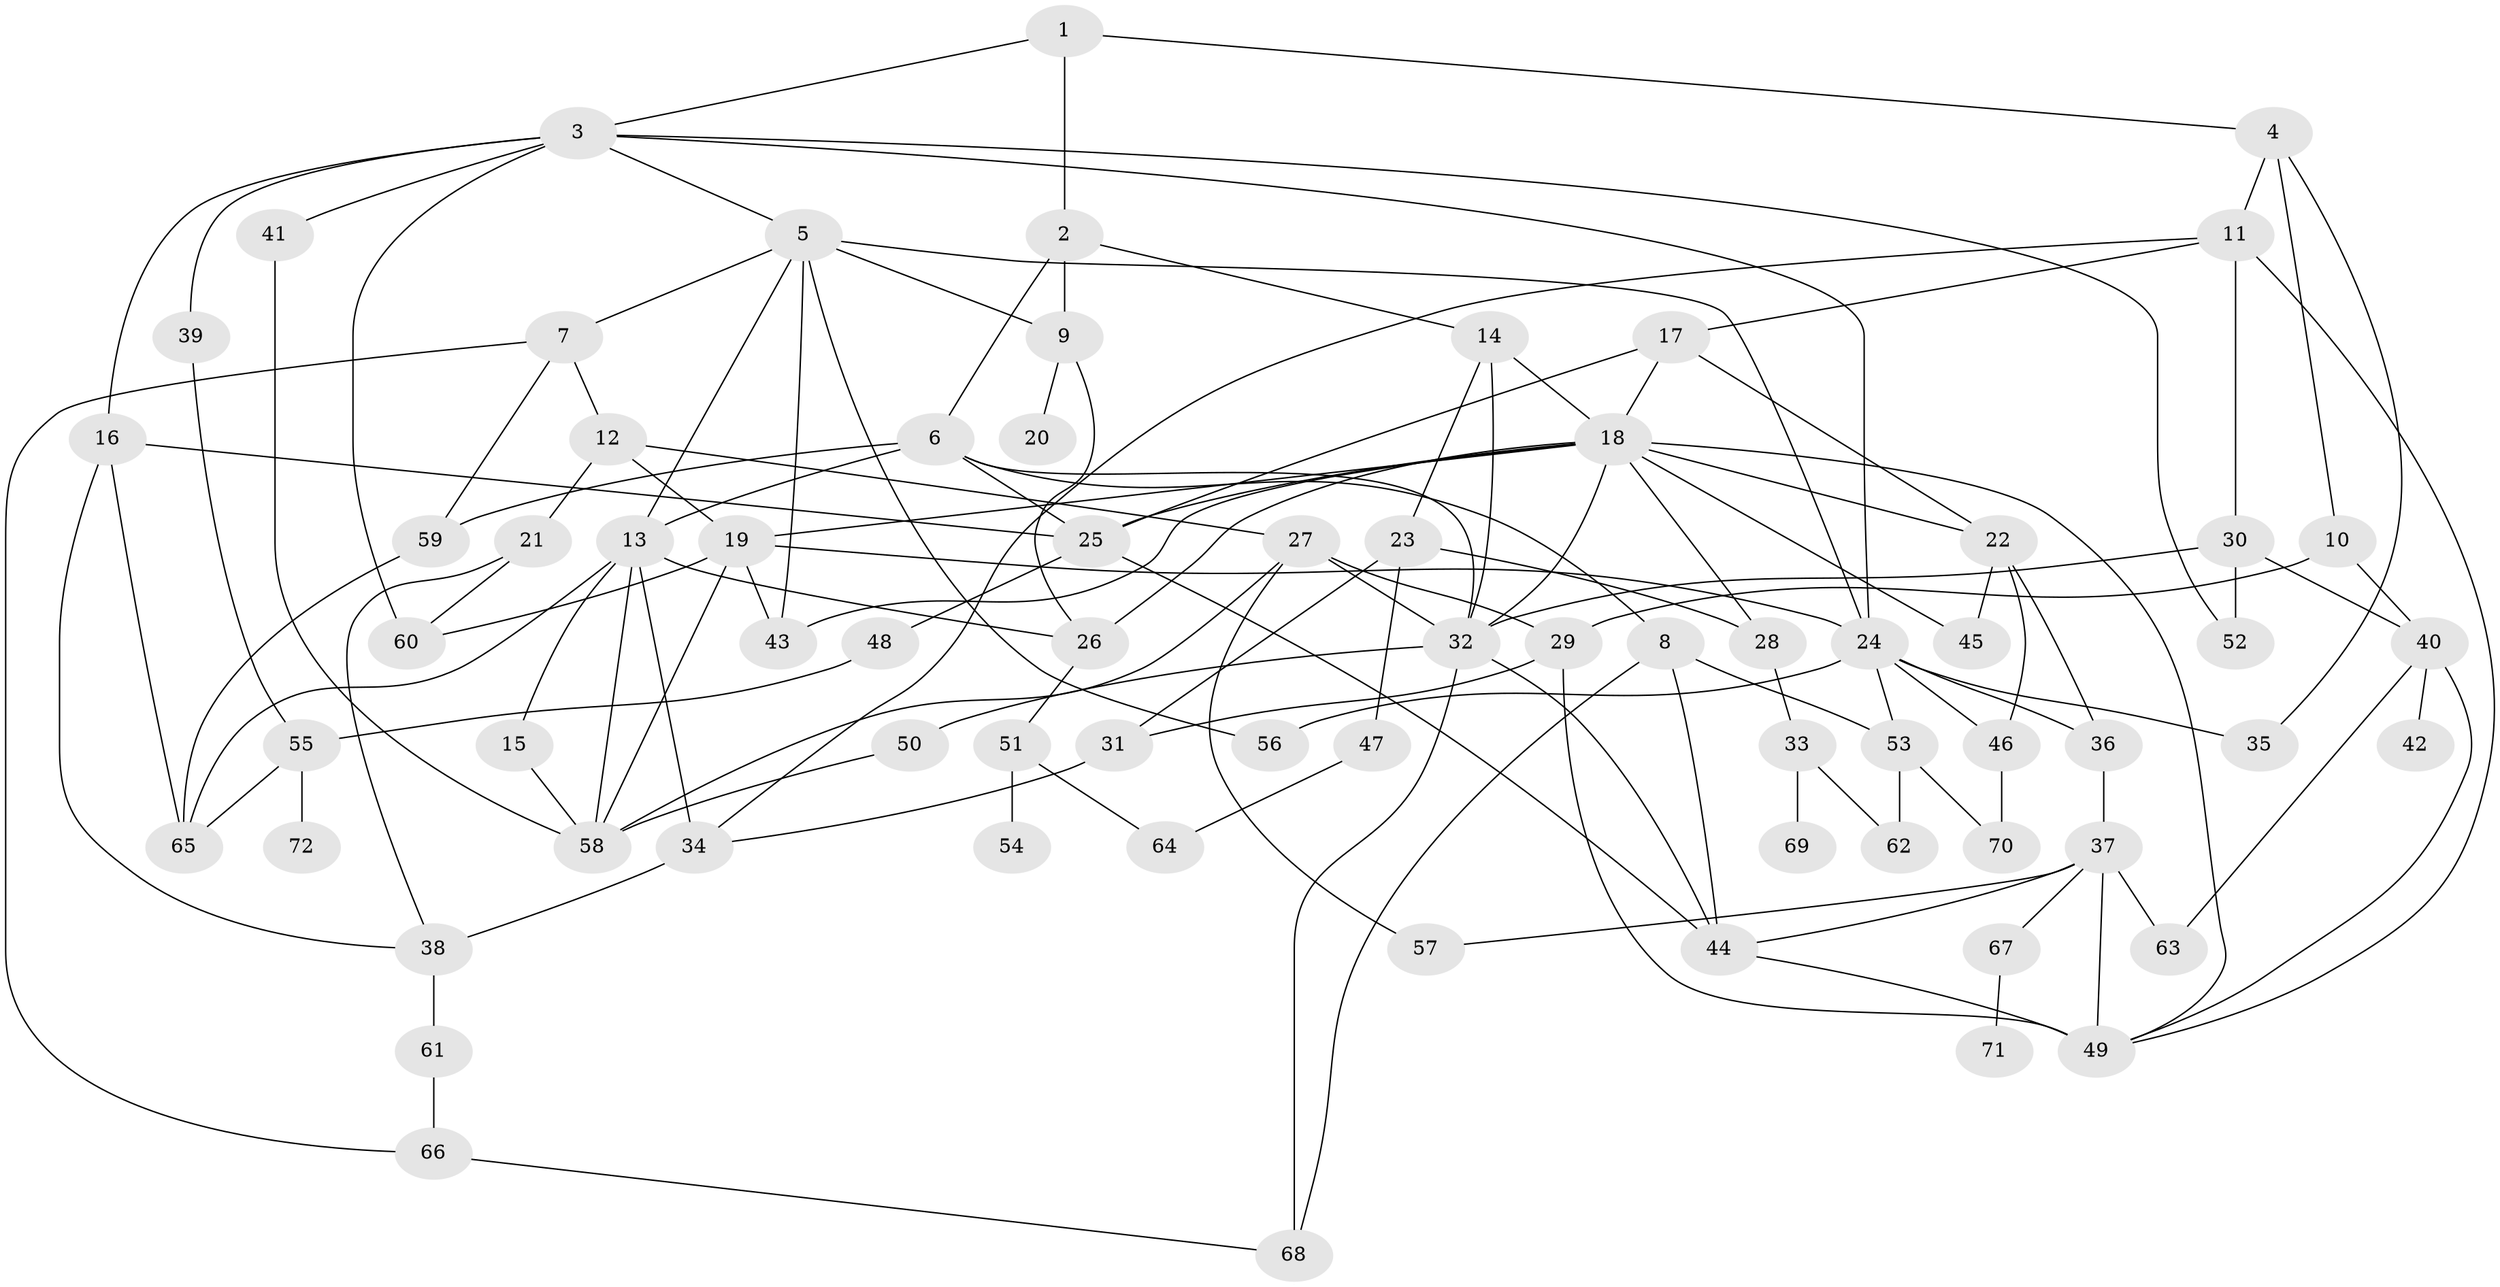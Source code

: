 // original degree distribution, {4: 0.16666666666666666, 5: 0.08333333333333333, 9: 0.006944444444444444, 8: 0.013888888888888888, 6: 0.041666666666666664, 3: 0.22916666666666666, 1: 0.1597222222222222, 7: 0.006944444444444444, 2: 0.2916666666666667}
// Generated by graph-tools (version 1.1) at 2025/34/03/09/25 02:34:01]
// undirected, 72 vertices, 132 edges
graph export_dot {
graph [start="1"]
  node [color=gray90,style=filled];
  1;
  2;
  3;
  4;
  5;
  6;
  7;
  8;
  9;
  10;
  11;
  12;
  13;
  14;
  15;
  16;
  17;
  18;
  19;
  20;
  21;
  22;
  23;
  24;
  25;
  26;
  27;
  28;
  29;
  30;
  31;
  32;
  33;
  34;
  35;
  36;
  37;
  38;
  39;
  40;
  41;
  42;
  43;
  44;
  45;
  46;
  47;
  48;
  49;
  50;
  51;
  52;
  53;
  54;
  55;
  56;
  57;
  58;
  59;
  60;
  61;
  62;
  63;
  64;
  65;
  66;
  67;
  68;
  69;
  70;
  71;
  72;
  1 -- 2 [weight=1.0];
  1 -- 3 [weight=1.0];
  1 -- 4 [weight=1.0];
  2 -- 6 [weight=1.0];
  2 -- 9 [weight=1.0];
  2 -- 14 [weight=1.0];
  3 -- 5 [weight=1.0];
  3 -- 16 [weight=1.0];
  3 -- 24 [weight=1.0];
  3 -- 39 [weight=1.0];
  3 -- 41 [weight=1.0];
  3 -- 52 [weight=1.0];
  3 -- 60 [weight=1.0];
  4 -- 10 [weight=1.0];
  4 -- 11 [weight=1.0];
  4 -- 35 [weight=1.0];
  5 -- 7 [weight=1.0];
  5 -- 9 [weight=1.0];
  5 -- 13 [weight=1.0];
  5 -- 24 [weight=1.0];
  5 -- 43 [weight=1.0];
  5 -- 56 [weight=1.0];
  6 -- 8 [weight=2.0];
  6 -- 13 [weight=1.0];
  6 -- 25 [weight=2.0];
  6 -- 32 [weight=2.0];
  6 -- 59 [weight=1.0];
  7 -- 12 [weight=1.0];
  7 -- 59 [weight=1.0];
  7 -- 66 [weight=1.0];
  8 -- 44 [weight=1.0];
  8 -- 53 [weight=1.0];
  8 -- 68 [weight=1.0];
  9 -- 20 [weight=1.0];
  9 -- 26 [weight=2.0];
  10 -- 29 [weight=1.0];
  10 -- 40 [weight=1.0];
  11 -- 17 [weight=1.0];
  11 -- 30 [weight=1.0];
  11 -- 34 [weight=1.0];
  11 -- 49 [weight=1.0];
  12 -- 19 [weight=1.0];
  12 -- 21 [weight=1.0];
  12 -- 27 [weight=1.0];
  13 -- 15 [weight=1.0];
  13 -- 26 [weight=1.0];
  13 -- 34 [weight=2.0];
  13 -- 58 [weight=1.0];
  13 -- 65 [weight=1.0];
  14 -- 18 [weight=1.0];
  14 -- 23 [weight=1.0];
  14 -- 32 [weight=1.0];
  15 -- 58 [weight=1.0];
  16 -- 25 [weight=2.0];
  16 -- 38 [weight=1.0];
  16 -- 65 [weight=1.0];
  17 -- 18 [weight=1.0];
  17 -- 22 [weight=1.0];
  17 -- 25 [weight=1.0];
  18 -- 19 [weight=1.0];
  18 -- 22 [weight=1.0];
  18 -- 25 [weight=1.0];
  18 -- 26 [weight=1.0];
  18 -- 28 [weight=1.0];
  18 -- 32 [weight=1.0];
  18 -- 43 [weight=1.0];
  18 -- 45 [weight=1.0];
  18 -- 49 [weight=1.0];
  19 -- 24 [weight=1.0];
  19 -- 43 [weight=1.0];
  19 -- 58 [weight=1.0];
  19 -- 60 [weight=1.0];
  21 -- 38 [weight=1.0];
  21 -- 60 [weight=1.0];
  22 -- 36 [weight=1.0];
  22 -- 45 [weight=1.0];
  22 -- 46 [weight=2.0];
  23 -- 28 [weight=1.0];
  23 -- 31 [weight=1.0];
  23 -- 47 [weight=1.0];
  24 -- 35 [weight=1.0];
  24 -- 36 [weight=1.0];
  24 -- 46 [weight=1.0];
  24 -- 53 [weight=1.0];
  24 -- 56 [weight=1.0];
  25 -- 44 [weight=1.0];
  25 -- 48 [weight=1.0];
  26 -- 51 [weight=1.0];
  27 -- 29 [weight=1.0];
  27 -- 32 [weight=1.0];
  27 -- 57 [weight=1.0];
  27 -- 58 [weight=1.0];
  28 -- 33 [weight=1.0];
  29 -- 31 [weight=1.0];
  29 -- 49 [weight=2.0];
  30 -- 32 [weight=1.0];
  30 -- 40 [weight=1.0];
  30 -- 52 [weight=1.0];
  31 -- 34 [weight=1.0];
  32 -- 44 [weight=1.0];
  32 -- 50 [weight=1.0];
  32 -- 68 [weight=1.0];
  33 -- 62 [weight=1.0];
  33 -- 69 [weight=1.0];
  34 -- 38 [weight=1.0];
  36 -- 37 [weight=1.0];
  37 -- 44 [weight=1.0];
  37 -- 49 [weight=1.0];
  37 -- 57 [weight=1.0];
  37 -- 63 [weight=1.0];
  37 -- 67 [weight=1.0];
  38 -- 61 [weight=1.0];
  39 -- 55 [weight=1.0];
  40 -- 42 [weight=1.0];
  40 -- 49 [weight=1.0];
  40 -- 63 [weight=1.0];
  41 -- 58 [weight=1.0];
  44 -- 49 [weight=1.0];
  46 -- 70 [weight=1.0];
  47 -- 64 [weight=1.0];
  48 -- 55 [weight=1.0];
  50 -- 58 [weight=1.0];
  51 -- 54 [weight=1.0];
  51 -- 64 [weight=1.0];
  53 -- 62 [weight=1.0];
  53 -- 70 [weight=1.0];
  55 -- 65 [weight=1.0];
  55 -- 72 [weight=1.0];
  59 -- 65 [weight=1.0];
  61 -- 66 [weight=1.0];
  66 -- 68 [weight=1.0];
  67 -- 71 [weight=1.0];
}
